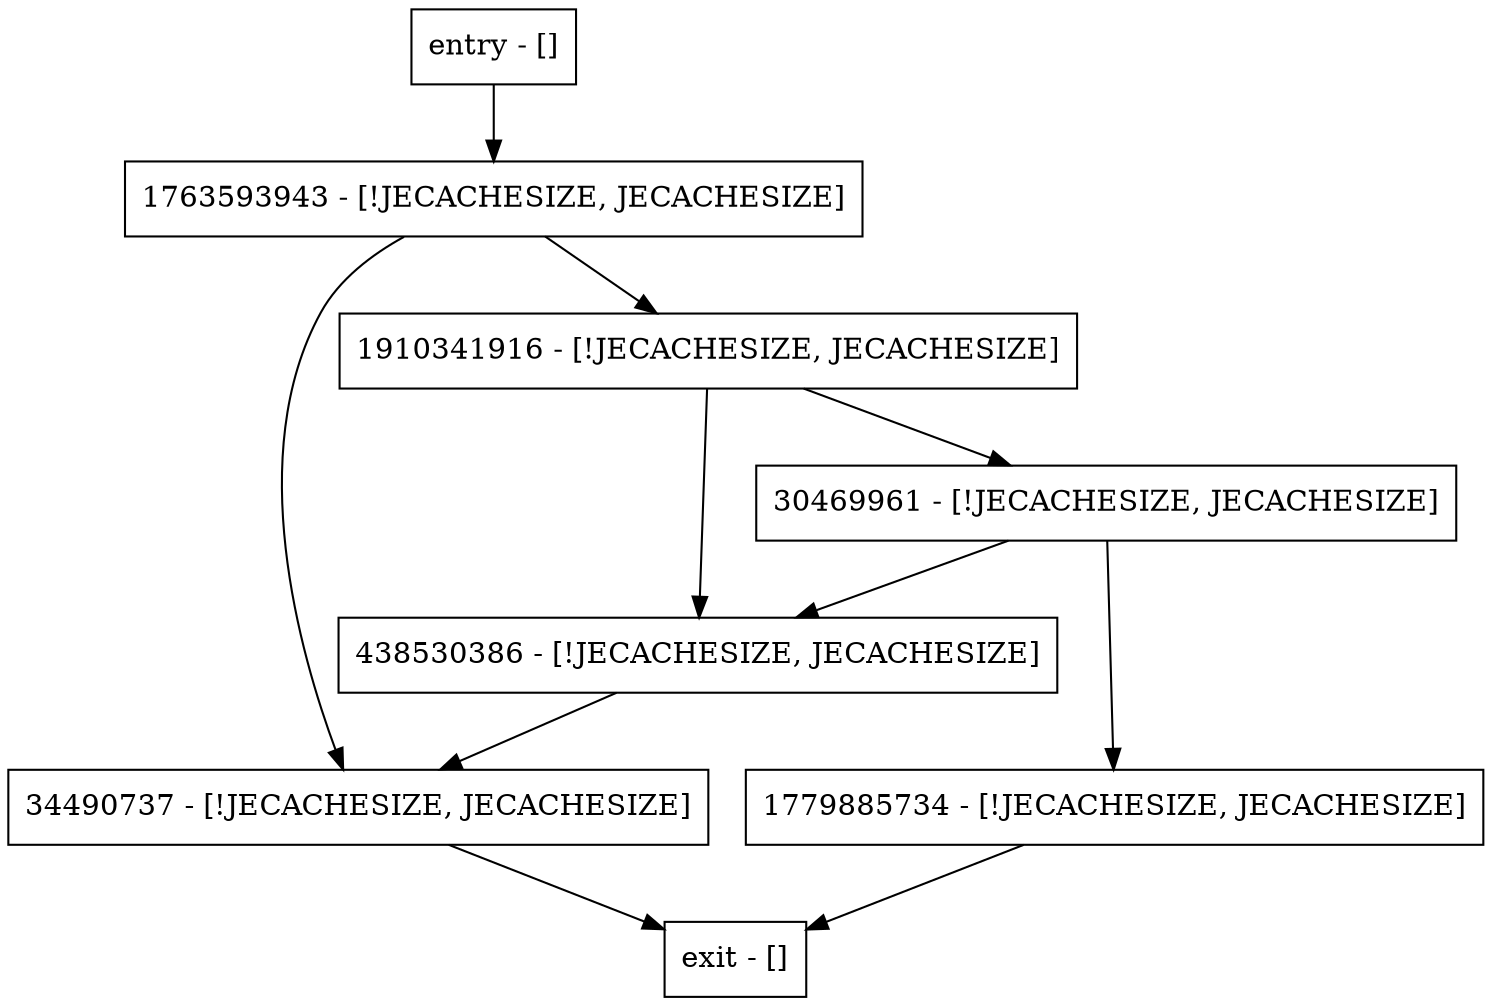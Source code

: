 digraph <init> {
node [shape=record];
entry [label="entry - []"];
exit [label="exit - []"];
34490737 [label="34490737 - [!JECACHESIZE, JECACHESIZE]"];
1763593943 [label="1763593943 - [!JECACHESIZE, JECACHESIZE]"];
1779885734 [label="1779885734 - [!JECACHESIZE, JECACHESIZE]"];
30469961 [label="30469961 - [!JECACHESIZE, JECACHESIZE]"];
438530386 [label="438530386 - [!JECACHESIZE, JECACHESIZE]"];
1910341916 [label="1910341916 - [!JECACHESIZE, JECACHESIZE]"];
entry;
exit;
entry -> 1763593943;
34490737 -> exit;
1763593943 -> 34490737;
1763593943 -> 1910341916;
1779885734 -> exit;
30469961 -> 1779885734;
30469961 -> 438530386;
438530386 -> 34490737;
1910341916 -> 30469961;
1910341916 -> 438530386;
}
